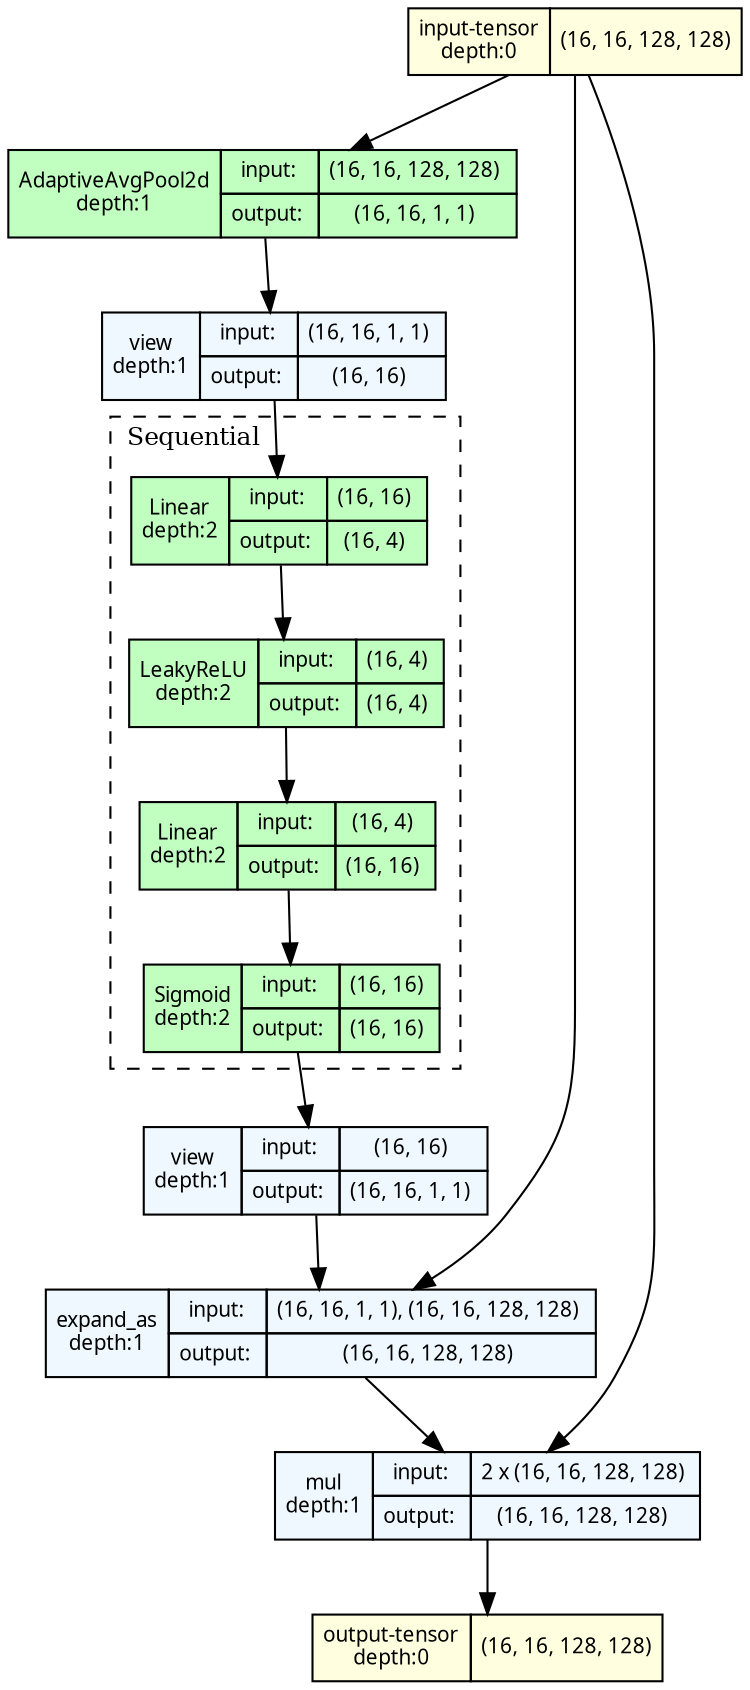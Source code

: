 strict digraph fcef_se_block {
	graph [ordering=in rankdir=TB size="12.0,12.0"]
	node [align=left fontname="Linux libertine" fontsize=10 height=0.2 margin=0 ranksep=0.1 shape=plaintext style=filled]
	edge [fontsize=10]
	0 [label=<
                    <TABLE BORDER="0" CELLBORDER="1"
                    CELLSPACING="0" CELLPADDING="4">
                        <TR><TD>input-tensor<BR/>depth:0</TD><TD>(16, 16, 128, 128)</TD></TR>
                    </TABLE>> fillcolor=lightyellow]
	1 [label=<
                    <TABLE BORDER="0" CELLBORDER="1"
                    CELLSPACING="0" CELLPADDING="4">
                    <TR>
                        <TD ROWSPAN="2">AdaptiveAvgPool2d<BR/>depth:1</TD>
                        <TD COLSPAN="2">input:</TD>
                        <TD COLSPAN="2">(16, 16, 128, 128) </TD>
                    </TR>
                    <TR>
                        <TD COLSPAN="2">output: </TD>
                        <TD COLSPAN="2">(16, 16, 1, 1) </TD>
                    </TR>
                    </TABLE>> fillcolor=darkseagreen1]
	2 [label=<
                    <TABLE BORDER="0" CELLBORDER="1"
                    CELLSPACING="0" CELLPADDING="4">
                    <TR>
                        <TD ROWSPAN="2">view<BR/>depth:1</TD>
                        <TD COLSPAN="2">input:</TD>
                        <TD COLSPAN="2">(16, 16, 1, 1) </TD>
                    </TR>
                    <TR>
                        <TD COLSPAN="2">output: </TD>
                        <TD COLSPAN="2">(16, 16) </TD>
                    </TR>
                    </TABLE>> fillcolor=aliceblue]
	subgraph cluster_2 {
		fontsize=12 label=Sequential labeljust=l style=dashed
		3 [label=<
                    <TABLE BORDER="0" CELLBORDER="1"
                    CELLSPACING="0" CELLPADDING="4">
                    <TR>
                        <TD ROWSPAN="2">Linear<BR/>depth:2</TD>
                        <TD COLSPAN="2">input:</TD>
                        <TD COLSPAN="2">(16, 16) </TD>
                    </TR>
                    <TR>
                        <TD COLSPAN="2">output: </TD>
                        <TD COLSPAN="2">(16, 4) </TD>
                    </TR>
                    </TABLE>> fillcolor=darkseagreen1]
		4 [label=<
                    <TABLE BORDER="0" CELLBORDER="1"
                    CELLSPACING="0" CELLPADDING="4">
                    <TR>
                        <TD ROWSPAN="2">LeakyReLU<BR/>depth:2</TD>
                        <TD COLSPAN="2">input:</TD>
                        <TD COLSPAN="2">(16, 4) </TD>
                    </TR>
                    <TR>
                        <TD COLSPAN="2">output: </TD>
                        <TD COLSPAN="2">(16, 4) </TD>
                    </TR>
                    </TABLE>> fillcolor=darkseagreen1]
		5 [label=<
                    <TABLE BORDER="0" CELLBORDER="1"
                    CELLSPACING="0" CELLPADDING="4">
                    <TR>
                        <TD ROWSPAN="2">Linear<BR/>depth:2</TD>
                        <TD COLSPAN="2">input:</TD>
                        <TD COLSPAN="2">(16, 4) </TD>
                    </TR>
                    <TR>
                        <TD COLSPAN="2">output: </TD>
                        <TD COLSPAN="2">(16, 16) </TD>
                    </TR>
                    </TABLE>> fillcolor=darkseagreen1]
		6 [label=<
                    <TABLE BORDER="0" CELLBORDER="1"
                    CELLSPACING="0" CELLPADDING="4">
                    <TR>
                        <TD ROWSPAN="2">Sigmoid<BR/>depth:2</TD>
                        <TD COLSPAN="2">input:</TD>
                        <TD COLSPAN="2">(16, 16) </TD>
                    </TR>
                    <TR>
                        <TD COLSPAN="2">output: </TD>
                        <TD COLSPAN="2">(16, 16) </TD>
                    </TR>
                    </TABLE>> fillcolor=darkseagreen1]
	}
	7 [label=<
                    <TABLE BORDER="0" CELLBORDER="1"
                    CELLSPACING="0" CELLPADDING="4">
                    <TR>
                        <TD ROWSPAN="2">view<BR/>depth:1</TD>
                        <TD COLSPAN="2">input:</TD>
                        <TD COLSPAN="2">(16, 16) </TD>
                    </TR>
                    <TR>
                        <TD COLSPAN="2">output: </TD>
                        <TD COLSPAN="2">(16, 16, 1, 1) </TD>
                    </TR>
                    </TABLE>> fillcolor=aliceblue]
	8 [label=<
                    <TABLE BORDER="0" CELLBORDER="1"
                    CELLSPACING="0" CELLPADDING="4">
                    <TR>
                        <TD ROWSPAN="2">expand_as<BR/>depth:1</TD>
                        <TD COLSPAN="2">input:</TD>
                        <TD COLSPAN="2">(16, 16, 1, 1), (16, 16, 128, 128) </TD>
                    </TR>
                    <TR>
                        <TD COLSPAN="2">output: </TD>
                        <TD COLSPAN="2">(16, 16, 128, 128) </TD>
                    </TR>
                    </TABLE>> fillcolor=aliceblue]
	9 [label=<
                    <TABLE BORDER="0" CELLBORDER="1"
                    CELLSPACING="0" CELLPADDING="4">
                    <TR>
                        <TD ROWSPAN="2">mul<BR/>depth:1</TD>
                        <TD COLSPAN="2">input:</TD>
                        <TD COLSPAN="2">2 x (16, 16, 128, 128) </TD>
                    </TR>
                    <TR>
                        <TD COLSPAN="2">output: </TD>
                        <TD COLSPAN="2">(16, 16, 128, 128) </TD>
                    </TR>
                    </TABLE>> fillcolor=aliceblue]
	10 [label=<
                    <TABLE BORDER="0" CELLBORDER="1"
                    CELLSPACING="0" CELLPADDING="4">
                        <TR><TD>output-tensor<BR/>depth:0</TD><TD>(16, 16, 128, 128)</TD></TR>
                    </TABLE>> fillcolor=lightyellow]
	0 -> 1
	0 -> 8
	0 -> 9
	1 -> 2
	2 -> 3
	3 -> 4
	4 -> 5
	5 -> 6
	6 -> 7
	7 -> 8
	8 -> 9
	9 -> 10
}
